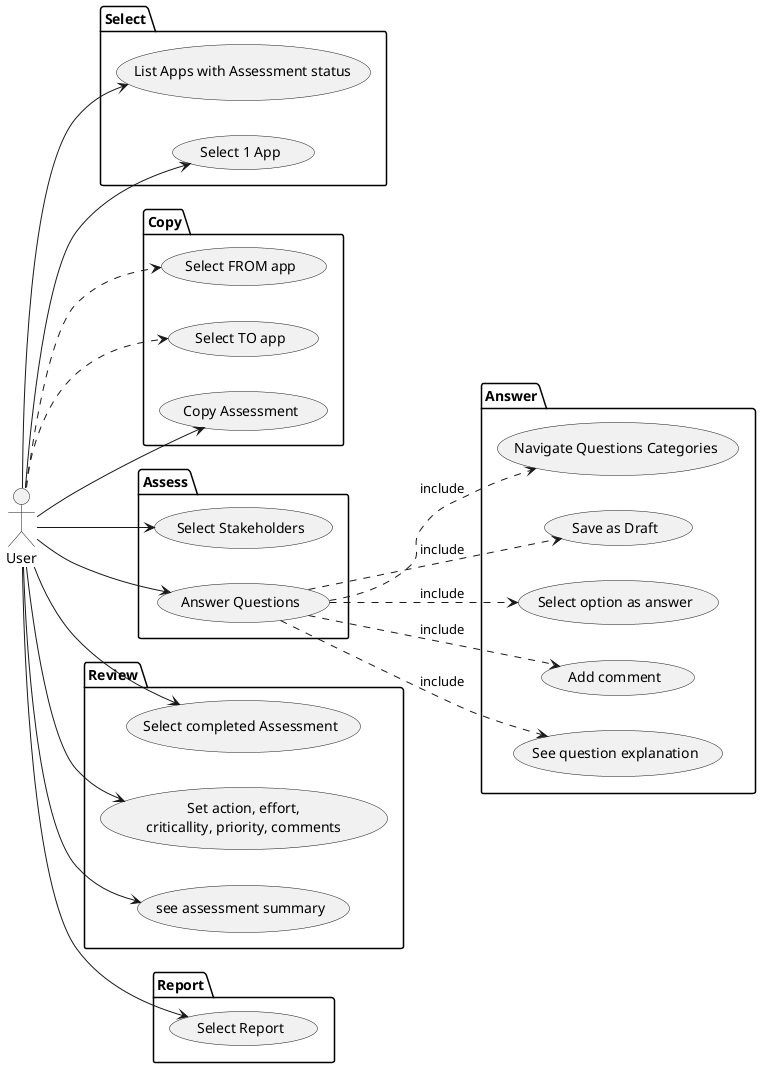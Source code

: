 @startuml "Use Cases"
left to right direction
actor User
package Select {
    usecase "List Apps with Assessment status" as list
    usecase "Select 1 App" as selectapp
}
package Copy {
    usecase "Select FROM app" as selectfrom
    usecase "Select TO app" as selectto
    usecase "Copy Assessment" as copyfromto
}
package Assess {
    usecase "Select Stakeholders" as selectstake
    usecase "Answer Questions" as answer
}
package Answer {
    usecase "Navigate Questions Categories" as navigate
    usecase "Save as Draft" as save
    usecase "Select option as answer" as select
    usecase "Add comment" as comment
    usecase "See question explanation" as explana
}
package Review {
    usecase "Select completed Assessment" as selectassessment
    usecase review as "Set action, effort,
    criticallity, priority, comments"
    usecase "see assessment summary" as summary
}
package Report {
    usecase "Select Report" as selectreport
}


User --> selectapp
User --> selectstake

User --> answer
User --> list
User --> copyfromto
User ..> selectfrom
User ..> selectto

answer ..> navigate : include
answer ..> save : include
answer ..> select : include
answer ..> comment : include
answer ..> explana : include

User --> review
User --> summary
User --> selectassessment
User --> selectreport
@enduml
